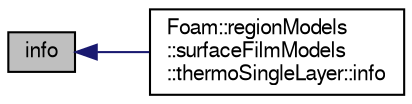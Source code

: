 digraph "info"
{
  bgcolor="transparent";
  edge [fontname="FreeSans",fontsize="10",labelfontname="FreeSans",labelfontsize="10"];
  node [fontname="FreeSans",fontsize="10",shape=record];
  rankdir="LR";
  Node4991 [label="info",height=0.2,width=0.4,color="black", fillcolor="grey75", style="filled", fontcolor="black"];
  Node4991 -> Node4992 [dir="back",color="midnightblue",fontsize="10",style="solid",fontname="FreeSans"];
  Node4992 [label="Foam::regionModels\l::surfaceFilmModels\l::thermoSingleLayer::info",height=0.2,width=0.4,color="black",URL="$a29182.html#ac1b66fe77173de9e5e8542b2823d6071",tooltip="Provide some feedback. "];
}
